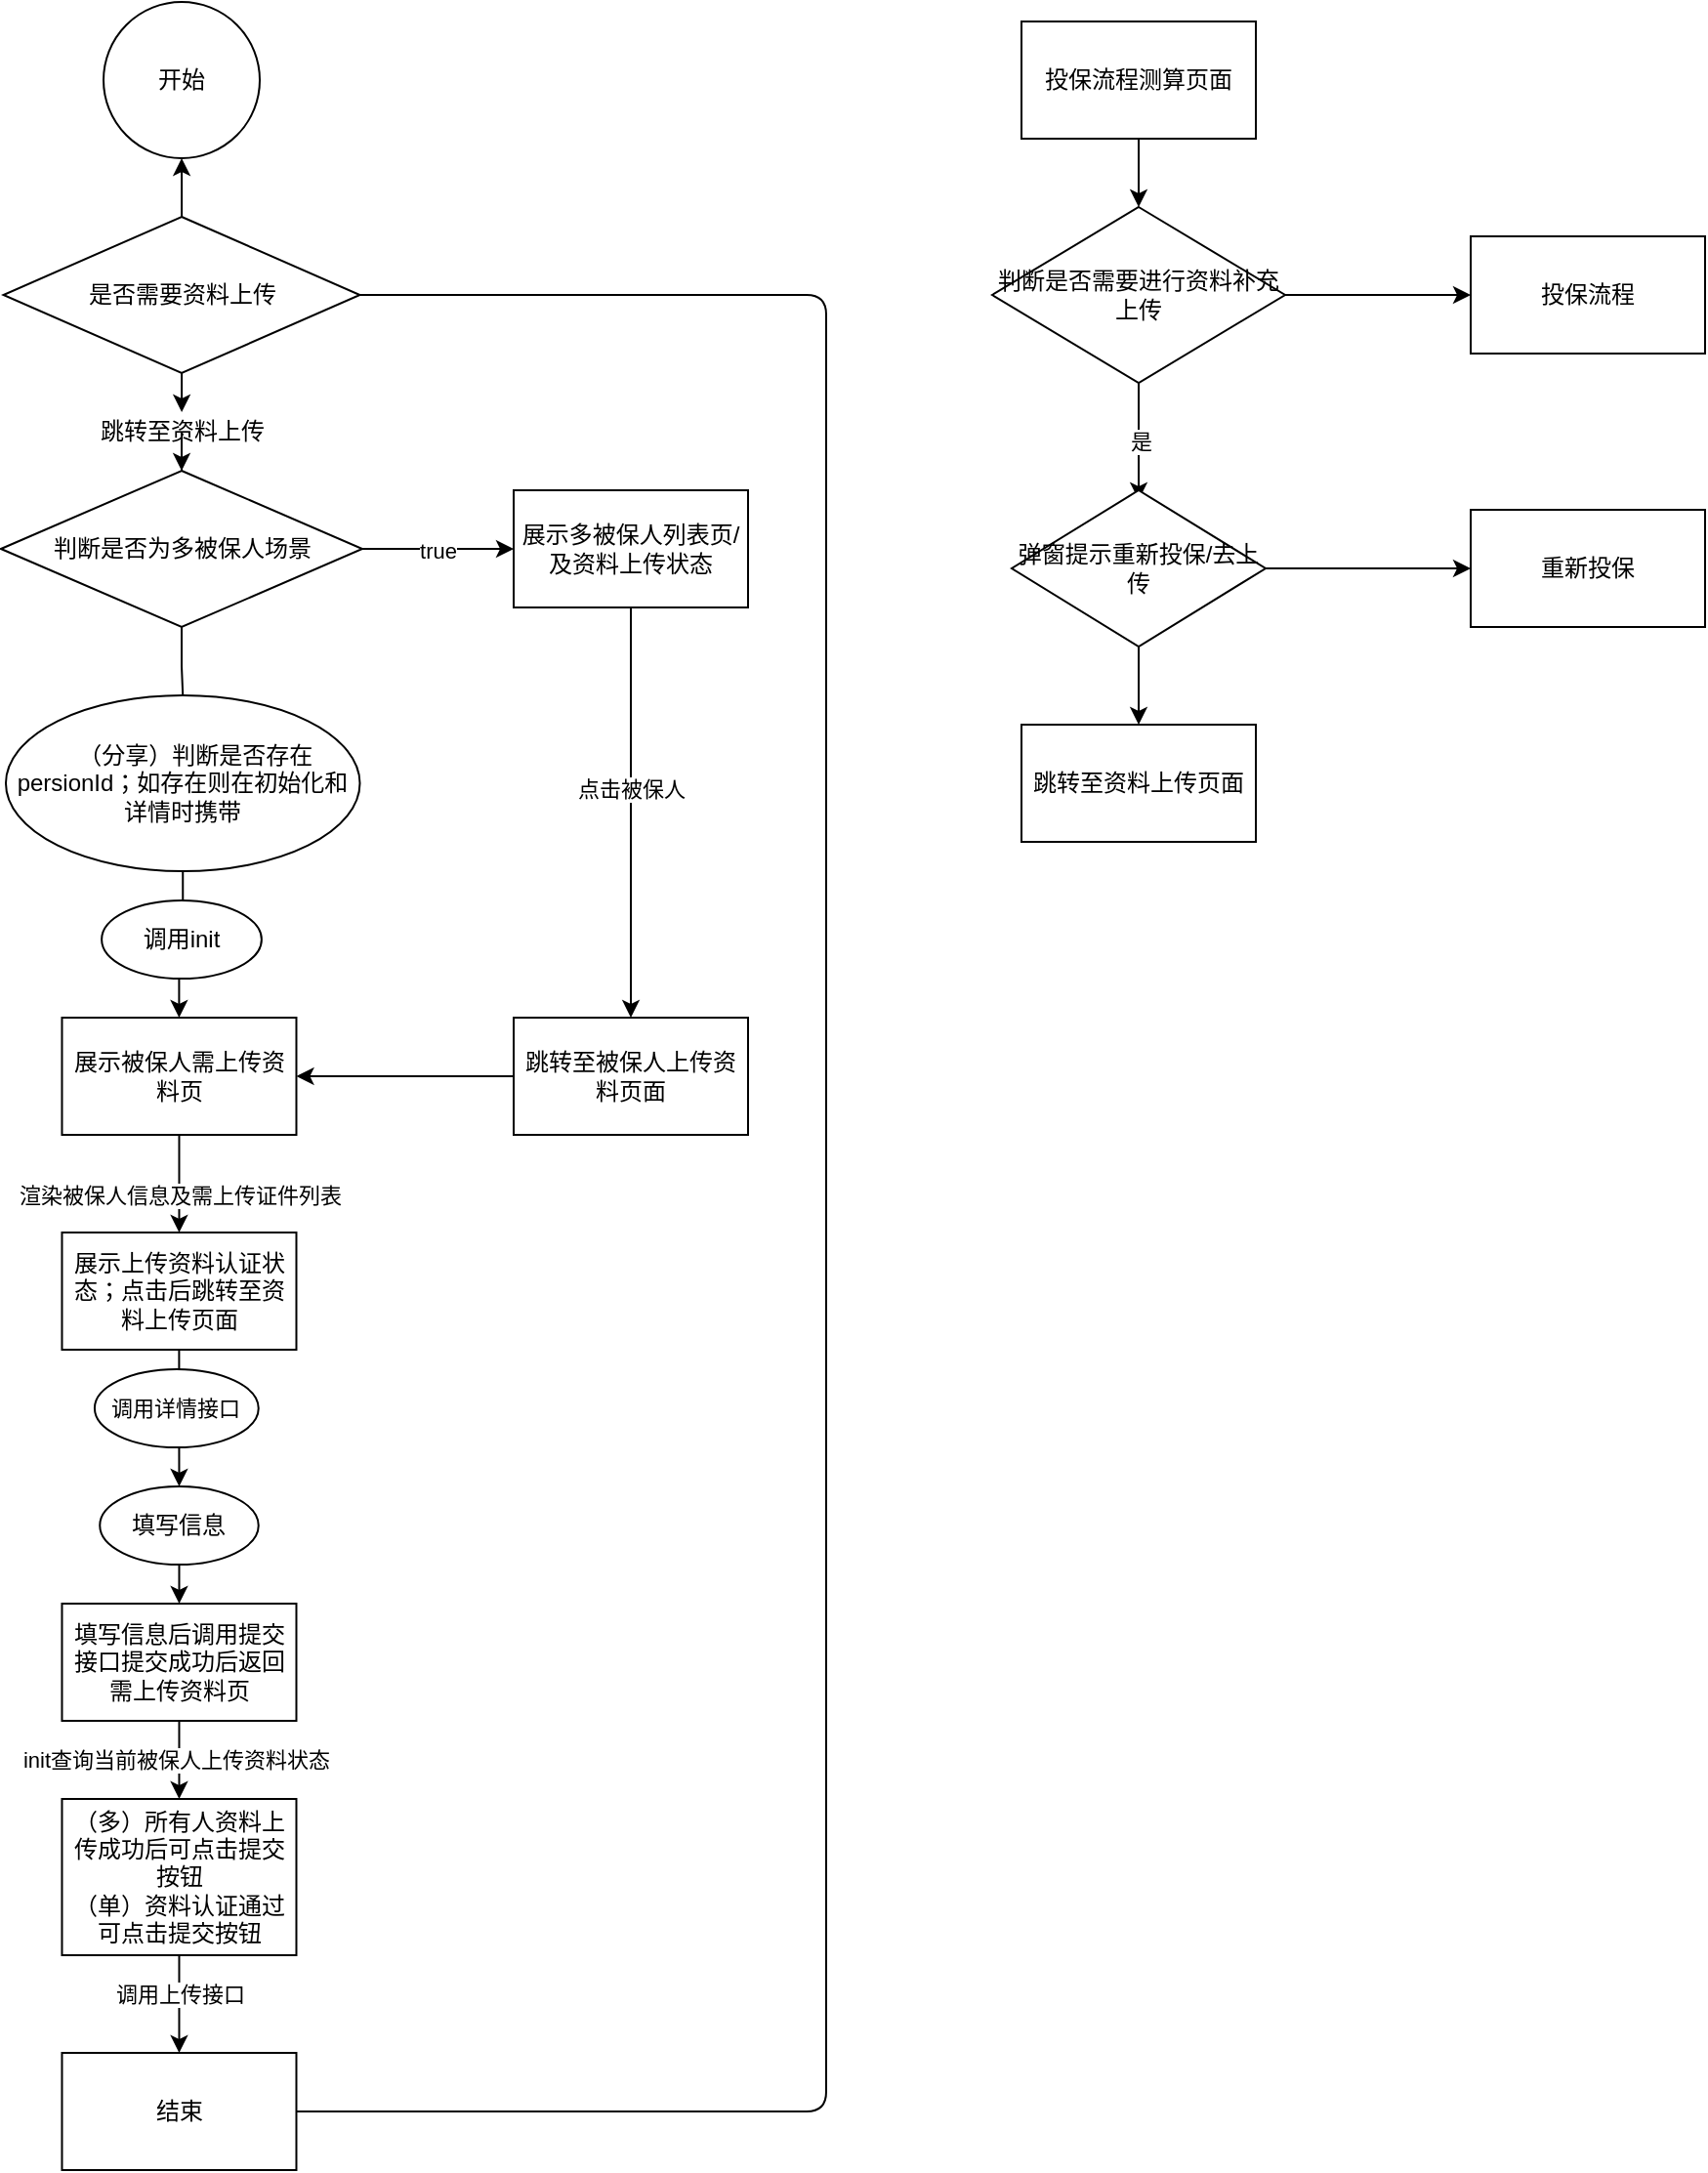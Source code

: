 <mxfile version="15.1.2" type="github">
  <diagram id="0wo4Fb70hYI9KLnt7_vg" name="Page-1">
    <mxGraphModel dx="1678" dy="934" grid="1" gridSize="10" guides="1" tooltips="1" connect="1" arrows="1" fold="1" page="1" pageScale="1" pageWidth="291" pageHeight="413" background="none" math="0" shadow="0">
      <root>
        <mxCell id="0" />
        <mxCell id="1" parent="0" />
        <mxCell id="7NUJ8Q28E9iabLnH8BL6-2" value="开始" style="ellipse;whiteSpace=wrap;html=1;aspect=fixed;" vertex="1" parent="1">
          <mxGeometry x="270" y="40" width="80" height="80" as="geometry" />
        </mxCell>
        <mxCell id="7NUJ8Q28E9iabLnH8BL6-4" value="" style="edgeStyle=orthogonalEdgeStyle;rounded=0;orthogonalLoop=1;jettySize=auto;html=1;" edge="1" parent="1" source="7NUJ8Q28E9iabLnH8BL6-3" target="7NUJ8Q28E9iabLnH8BL6-2">
          <mxGeometry relative="1" as="geometry" />
        </mxCell>
        <mxCell id="7NUJ8Q28E9iabLnH8BL6-16" value="" style="edgeStyle=orthogonalEdgeStyle;rounded=0;orthogonalLoop=1;jettySize=auto;html=1;" edge="1" parent="1" source="7NUJ8Q28E9iabLnH8BL6-3">
          <mxGeometry relative="1" as="geometry">
            <mxPoint x="310" y="250" as="targetPoint" />
          </mxGeometry>
        </mxCell>
        <mxCell id="7NUJ8Q28E9iabLnH8BL6-3" value="是否需要资料上传" style="rhombus;whiteSpace=wrap;html=1;" vertex="1" parent="1">
          <mxGeometry x="218.75" y="150" width="182.5" height="80" as="geometry" />
        </mxCell>
        <mxCell id="7NUJ8Q28E9iabLnH8BL6-8" value="结束" style="rounded=0;whiteSpace=wrap;html=1;" vertex="1" parent="1">
          <mxGeometry x="248.74" y="1090" width="120" height="60" as="geometry" />
        </mxCell>
        <mxCell id="7NUJ8Q28E9iabLnH8BL6-25" value="" style="edgeStyle=orthogonalEdgeStyle;rounded=0;orthogonalLoop=1;jettySize=auto;html=1;" edge="1" parent="1" source="7NUJ8Q28E9iabLnH8BL6-14" target="7NUJ8Q28E9iabLnH8BL6-19">
          <mxGeometry relative="1" as="geometry" />
        </mxCell>
        <mxCell id="7NUJ8Q28E9iabLnH8BL6-14" value="跳转至资料上传" style="text;html=1;align=center;verticalAlign=middle;resizable=0;points=[];autosize=1;strokeColor=none;fillColor=none;" vertex="1" parent="1">
          <mxGeometry x="260" y="250" width="100" height="20" as="geometry" />
        </mxCell>
        <mxCell id="7NUJ8Q28E9iabLnH8BL6-31" value="" style="edgeStyle=orthogonalEdgeStyle;rounded=0;orthogonalLoop=1;jettySize=auto;html=1;" edge="1" parent="1" source="7NUJ8Q28E9iabLnH8BL6-19" target="7NUJ8Q28E9iabLnH8BL6-30">
          <mxGeometry relative="1" as="geometry" />
        </mxCell>
        <mxCell id="7NUJ8Q28E9iabLnH8BL6-32" value="true" style="edgeLabel;html=1;align=center;verticalAlign=middle;resizable=0;points=[];" vertex="1" connectable="0" parent="7NUJ8Q28E9iabLnH8BL6-31">
          <mxGeometry x="-0.032" y="-1" relative="1" as="geometry">
            <mxPoint x="1" as="offset" />
          </mxGeometry>
        </mxCell>
        <mxCell id="7NUJ8Q28E9iabLnH8BL6-34" value="" style="edgeStyle=orthogonalEdgeStyle;rounded=0;orthogonalLoop=1;jettySize=auto;html=1;startArrow=none;" edge="1" parent="1" source="7NUJ8Q28E9iabLnH8BL6-28" target="7NUJ8Q28E9iabLnH8BL6-33">
          <mxGeometry relative="1" as="geometry" />
        </mxCell>
        <mxCell id="7NUJ8Q28E9iabLnH8BL6-19" value="判断是否为多被保人场景" style="rhombus;whiteSpace=wrap;html=1;" vertex="1" parent="1">
          <mxGeometry x="217.5" y="280" width="185" height="80" as="geometry" />
        </mxCell>
        <mxCell id="7NUJ8Q28E9iabLnH8BL6-36" value="" style="edgeStyle=orthogonalEdgeStyle;rounded=0;orthogonalLoop=1;jettySize=auto;html=1;" edge="1" parent="1" source="7NUJ8Q28E9iabLnH8BL6-30" target="7NUJ8Q28E9iabLnH8BL6-35">
          <mxGeometry relative="1" as="geometry" />
        </mxCell>
        <mxCell id="7NUJ8Q28E9iabLnH8BL6-37" value="点击被保人" style="edgeLabel;html=1;align=center;verticalAlign=middle;resizable=0;points=[];" vertex="1" connectable="0" parent="7NUJ8Q28E9iabLnH8BL6-36">
          <mxGeometry x="-0.114" relative="1" as="geometry">
            <mxPoint as="offset" />
          </mxGeometry>
        </mxCell>
        <mxCell id="7NUJ8Q28E9iabLnH8BL6-30" value="展示多被保人列表页/及资料上传状态" style="rounded=0;whiteSpace=wrap;html=1;" vertex="1" parent="1">
          <mxGeometry x="480" y="290" width="120" height="60" as="geometry" />
        </mxCell>
        <mxCell id="7NUJ8Q28E9iabLnH8BL6-42" value="" style="edgeStyle=orthogonalEdgeStyle;rounded=0;orthogonalLoop=1;jettySize=auto;html=1;entryX=0.5;entryY=0;entryDx=0;entryDy=0;" edge="1" parent="1" source="7NUJ8Q28E9iabLnH8BL6-33" target="7NUJ8Q28E9iabLnH8BL6-45">
          <mxGeometry relative="1" as="geometry">
            <mxPoint x="308.75" y="640" as="targetPoint" />
          </mxGeometry>
        </mxCell>
        <mxCell id="7NUJ8Q28E9iabLnH8BL6-43" value="渲染被保人信息及需上传证件列表&lt;br&gt;" style="edgeLabel;html=1;align=center;verticalAlign=middle;resizable=0;points=[];" vertex="1" connectable="0" parent="7NUJ8Q28E9iabLnH8BL6-42">
          <mxGeometry x="-0.089" y="1" relative="1" as="geometry">
            <mxPoint x="-1" y="8" as="offset" />
          </mxGeometry>
        </mxCell>
        <mxCell id="7NUJ8Q28E9iabLnH8BL6-33" value="展示被保人需上传资料页&lt;br&gt;" style="whiteSpace=wrap;html=1;" vertex="1" parent="1">
          <mxGeometry x="248.74" y="560" width="120" height="60" as="geometry" />
        </mxCell>
        <mxCell id="7NUJ8Q28E9iabLnH8BL6-38" value="" style="edgeStyle=orthogonalEdgeStyle;rounded=0;orthogonalLoop=1;jettySize=auto;html=1;" edge="1" parent="1" source="7NUJ8Q28E9iabLnH8BL6-35" target="7NUJ8Q28E9iabLnH8BL6-33">
          <mxGeometry relative="1" as="geometry" />
        </mxCell>
        <mxCell id="7NUJ8Q28E9iabLnH8BL6-35" value="跳转至被保人上传资料页面" style="whiteSpace=wrap;html=1;rounded=0;" vertex="1" parent="1">
          <mxGeometry x="480" y="560" width="120" height="60" as="geometry" />
        </mxCell>
        <mxCell id="7NUJ8Q28E9iabLnH8BL6-47" value="" style="edgeStyle=orthogonalEdgeStyle;rounded=0;orthogonalLoop=1;jettySize=auto;html=1;" edge="1" parent="1" source="7NUJ8Q28E9iabLnH8BL6-45" target="7NUJ8Q28E9iabLnH8BL6-46">
          <mxGeometry relative="1" as="geometry" />
        </mxCell>
        <mxCell id="7NUJ8Q28E9iabLnH8BL6-45" value="展示上传资料认证状态；点击后跳转至资料上传页面" style="rounded=0;whiteSpace=wrap;html=1;" vertex="1" parent="1">
          <mxGeometry x="248.74" y="670" width="120" height="60" as="geometry" />
        </mxCell>
        <mxCell id="7NUJ8Q28E9iabLnH8BL6-51" value="" style="edgeStyle=orthogonalEdgeStyle;rounded=0;orthogonalLoop=1;jettySize=auto;html=1;" edge="1" parent="1" source="7NUJ8Q28E9iabLnH8BL6-46" target="7NUJ8Q28E9iabLnH8BL6-50">
          <mxGeometry relative="1" as="geometry" />
        </mxCell>
        <mxCell id="7NUJ8Q28E9iabLnH8BL6-46" value="填写信息" style="ellipse;whiteSpace=wrap;html=1;rounded=0;" vertex="1" parent="1">
          <mxGeometry x="268.12" y="800" width="81.25" height="40" as="geometry" />
        </mxCell>
        <mxCell id="7NUJ8Q28E9iabLnH8BL6-53" value="" style="edgeStyle=orthogonalEdgeStyle;rounded=0;orthogonalLoop=1;jettySize=auto;html=1;" edge="1" parent="1" source="7NUJ8Q28E9iabLnH8BL6-50" target="7NUJ8Q28E9iabLnH8BL6-52">
          <mxGeometry relative="1" as="geometry" />
        </mxCell>
        <mxCell id="7NUJ8Q28E9iabLnH8BL6-55" value="init查询当前被保人上传资料状态&lt;br&gt;" style="edgeLabel;html=1;align=center;verticalAlign=middle;resizable=0;points=[];" vertex="1" connectable="0" parent="7NUJ8Q28E9iabLnH8BL6-53">
          <mxGeometry x="-0.003" y="-2" relative="1" as="geometry">
            <mxPoint as="offset" />
          </mxGeometry>
        </mxCell>
        <mxCell id="7NUJ8Q28E9iabLnH8BL6-50" value="填写信息后调用提交接口提交成功后返回需上传资料页&lt;br&gt;" style="rounded=0;whiteSpace=wrap;html=1;" vertex="1" parent="1">
          <mxGeometry x="248.74" y="860" width="120" height="60" as="geometry" />
        </mxCell>
        <mxCell id="7NUJ8Q28E9iabLnH8BL6-56" value="" style="edgeStyle=orthogonalEdgeStyle;rounded=0;orthogonalLoop=1;jettySize=auto;html=1;" edge="1" parent="1" source="7NUJ8Q28E9iabLnH8BL6-52" target="7NUJ8Q28E9iabLnH8BL6-8">
          <mxGeometry relative="1" as="geometry" />
        </mxCell>
        <mxCell id="7NUJ8Q28E9iabLnH8BL6-59" value="调用上传接口&lt;br&gt;" style="edgeLabel;html=1;align=center;verticalAlign=middle;resizable=0;points=[];" vertex="1" connectable="0" parent="7NUJ8Q28E9iabLnH8BL6-56">
          <mxGeometry x="-0.202" relative="1" as="geometry">
            <mxPoint as="offset" />
          </mxGeometry>
        </mxCell>
        <mxCell id="7NUJ8Q28E9iabLnH8BL6-52" value="（多）所有人资料上传成功后可点击提交按钮&lt;br&gt;（单）资料认证通过可点击提交按钮" style="rounded=0;whiteSpace=wrap;html=1;" vertex="1" parent="1">
          <mxGeometry x="248.74" y="960" width="120" height="80" as="geometry" />
        </mxCell>
        <mxCell id="7NUJ8Q28E9iabLnH8BL6-58" value="" style="endArrow=none;html=1;exitX=1;exitY=0.5;exitDx=0;exitDy=0;entryX=1;entryY=0.5;entryDx=0;entryDy=0;" edge="1" parent="1" source="7NUJ8Q28E9iabLnH8BL6-3" target="7NUJ8Q28E9iabLnH8BL6-8">
          <mxGeometry width="50" height="50" relative="1" as="geometry">
            <mxPoint x="440" y="420" as="sourcePoint" />
            <mxPoint x="490" y="370" as="targetPoint" />
            <Array as="points">
              <mxPoint x="640" y="190" />
              <mxPoint x="640" y="1060" />
              <mxPoint x="640" y="1120" />
            </Array>
          </mxGeometry>
        </mxCell>
        <mxCell id="7NUJ8Q28E9iabLnH8BL6-465" value="" style="edgeStyle=orthogonalEdgeStyle;rounded=0;orthogonalLoop=1;jettySize=auto;html=1;" edge="1" parent="1" source="7NUJ8Q28E9iabLnH8BL6-463" target="7NUJ8Q28E9iabLnH8BL6-464">
          <mxGeometry relative="1" as="geometry" />
        </mxCell>
        <mxCell id="7NUJ8Q28E9iabLnH8BL6-463" value="投保流程测算页面" style="rounded=0;whiteSpace=wrap;html=1;" vertex="1" parent="1">
          <mxGeometry x="740" y="50" width="120" height="60" as="geometry" />
        </mxCell>
        <mxCell id="7NUJ8Q28E9iabLnH8BL6-467" value="是&lt;br&gt;" style="edgeStyle=orthogonalEdgeStyle;rounded=0;orthogonalLoop=1;jettySize=auto;html=1;" edge="1" parent="1" source="7NUJ8Q28E9iabLnH8BL6-464">
          <mxGeometry relative="1" as="geometry">
            <mxPoint x="800.0" y="295" as="targetPoint" />
          </mxGeometry>
        </mxCell>
        <mxCell id="7NUJ8Q28E9iabLnH8BL6-469" value="" style="edgeStyle=orthogonalEdgeStyle;rounded=0;orthogonalLoop=1;jettySize=auto;html=1;" edge="1" parent="1" source="7NUJ8Q28E9iabLnH8BL6-464" target="7NUJ8Q28E9iabLnH8BL6-468">
          <mxGeometry relative="1" as="geometry" />
        </mxCell>
        <mxCell id="7NUJ8Q28E9iabLnH8BL6-464" value="判断是否需要进行资料补充上传" style="rhombus;whiteSpace=wrap;html=1;" vertex="1" parent="1">
          <mxGeometry x="725" y="145" width="150" height="90" as="geometry" />
        </mxCell>
        <mxCell id="7NUJ8Q28E9iabLnH8BL6-468" value="投保流程" style="whiteSpace=wrap;html=1;" vertex="1" parent="1">
          <mxGeometry x="970" y="160" width="120" height="60" as="geometry" />
        </mxCell>
        <mxCell id="7NUJ8Q28E9iabLnH8BL6-472" value="" style="edgeStyle=orthogonalEdgeStyle;rounded=0;orthogonalLoop=1;jettySize=auto;html=1;" edge="1" parent="1" source="7NUJ8Q28E9iabLnH8BL6-470" target="7NUJ8Q28E9iabLnH8BL6-471">
          <mxGeometry relative="1" as="geometry" />
        </mxCell>
        <mxCell id="7NUJ8Q28E9iabLnH8BL6-474" value="" style="edgeStyle=orthogonalEdgeStyle;rounded=0;orthogonalLoop=1;jettySize=auto;html=1;" edge="1" parent="1" source="7NUJ8Q28E9iabLnH8BL6-470" target="7NUJ8Q28E9iabLnH8BL6-473">
          <mxGeometry relative="1" as="geometry" />
        </mxCell>
        <mxCell id="7NUJ8Q28E9iabLnH8BL6-470" value="&lt;span&gt;弹窗提示重新投保/去上传&lt;/span&gt;" style="rhombus;whiteSpace=wrap;html=1;" vertex="1" parent="1">
          <mxGeometry x="735" y="290" width="130" height="80" as="geometry" />
        </mxCell>
        <mxCell id="7NUJ8Q28E9iabLnH8BL6-471" value="跳转至资料上传页面" style="whiteSpace=wrap;html=1;" vertex="1" parent="1">
          <mxGeometry x="740" y="410" width="120" height="60" as="geometry" />
        </mxCell>
        <mxCell id="7NUJ8Q28E9iabLnH8BL6-473" value="重新投保&lt;br&gt;" style="whiteSpace=wrap;html=1;" vertex="1" parent="1">
          <mxGeometry x="970" y="300" width="120" height="60" as="geometry" />
        </mxCell>
        <mxCell id="7NUJ8Q28E9iabLnH8BL6-28" value="&amp;nbsp; &amp;nbsp; （分享）判断是否存在persionId；如存在则在初始化和详情时携带" style="ellipse;whiteSpace=wrap;html=1;" vertex="1" parent="1">
          <mxGeometry x="219.99" y="395" width="181.26" height="90" as="geometry" />
        </mxCell>
        <mxCell id="7NUJ8Q28E9iabLnH8BL6-476" value="" style="edgeStyle=orthogonalEdgeStyle;rounded=0;orthogonalLoop=1;jettySize=auto;html=1;endArrow=none;" edge="1" parent="1" source="7NUJ8Q28E9iabLnH8BL6-19" target="7NUJ8Q28E9iabLnH8BL6-28">
          <mxGeometry relative="1" as="geometry">
            <mxPoint x="305.647" y="359.997" as="sourcePoint" />
            <mxPoint x="307.529" y="510.0" as="targetPoint" />
          </mxGeometry>
        </mxCell>
        <mxCell id="7NUJ8Q28E9iabLnH8BL6-477" value="调用init&lt;br&gt;" style="ellipse;whiteSpace=wrap;html=1;" vertex="1" parent="1">
          <mxGeometry x="269.06" y="500" width="81.88" height="40" as="geometry" />
        </mxCell>
        <mxCell id="7NUJ8Q28E9iabLnH8BL6-478" value="&lt;span style=&quot;font-size: 11px ; background-color: rgb(255 , 255 , 255)&quot;&gt;调用详情接口&lt;/span&gt;" style="ellipse;whiteSpace=wrap;html=1;" vertex="1" parent="1">
          <mxGeometry x="265.46" y="740" width="83.91" height="40" as="geometry" />
        </mxCell>
      </root>
    </mxGraphModel>
  </diagram>
</mxfile>
